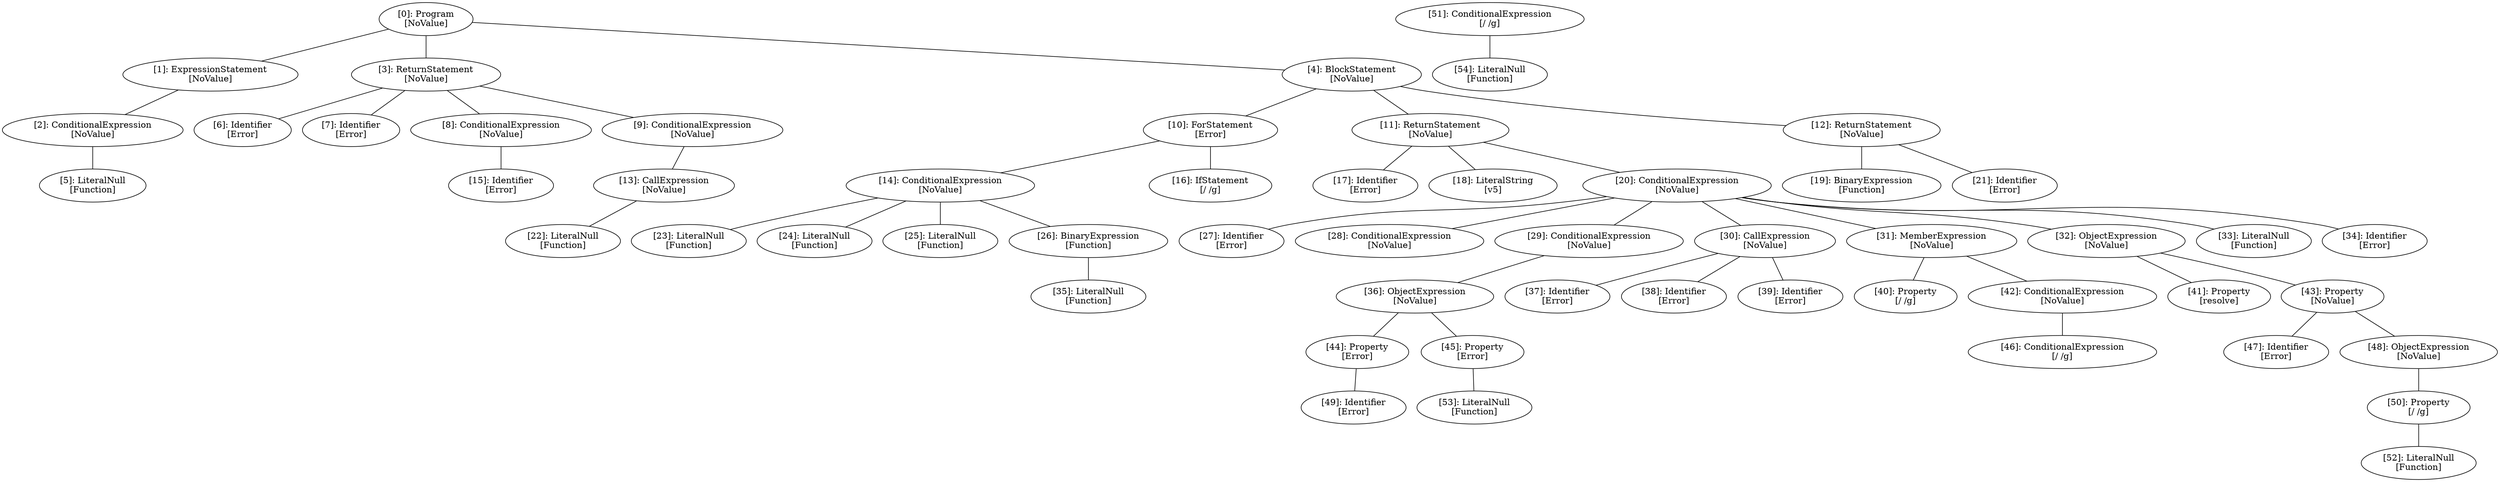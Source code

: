 // Result
graph {
	0 [label="[0]: Program
[NoValue]"]
	1 [label="[1]: ExpressionStatement
[NoValue]"]
	2 [label="[2]: ConditionalExpression
[NoValue]"]
	3 [label="[3]: ReturnStatement
[NoValue]"]
	4 [label="[4]: BlockStatement
[NoValue]"]
	5 [label="[5]: LiteralNull
[Function]"]
	6 [label="[6]: Identifier
[Error]"]
	7 [label="[7]: Identifier
[Error]"]
	8 [label="[8]: ConditionalExpression
[NoValue]"]
	9 [label="[9]: ConditionalExpression
[NoValue]"]
	10 [label="[10]: ForStatement
[Error]"]
	11 [label="[11]: ReturnStatement
[NoValue]"]
	12 [label="[12]: ReturnStatement
[NoValue]"]
	13 [label="[13]: CallExpression
[NoValue]"]
	14 [label="[14]: ConditionalExpression
[NoValue]"]
	15 [label="[15]: Identifier
[Error]"]
	16 [label="[16]: IfStatement
[/ /g]"]
	17 [label="[17]: Identifier
[Error]"]
	18 [label="[18]: LiteralString
[v5]"]
	19 [label="[19]: BinaryExpression
[Function]"]
	20 [label="[20]: ConditionalExpression
[NoValue]"]
	21 [label="[21]: Identifier
[Error]"]
	22 [label="[22]: LiteralNull
[Function]"]
	23 [label="[23]: LiteralNull
[Function]"]
	24 [label="[24]: LiteralNull
[Function]"]
	25 [label="[25]: LiteralNull
[Function]"]
	26 [label="[26]: BinaryExpression
[Function]"]
	27 [label="[27]: Identifier
[Error]"]
	28 [label="[28]: ConditionalExpression
[NoValue]"]
	29 [label="[29]: ConditionalExpression
[NoValue]"]
	30 [label="[30]: CallExpression
[NoValue]"]
	31 [label="[31]: MemberExpression
[NoValue]"]
	32 [label="[32]: ObjectExpression
[NoValue]"]
	33 [label="[33]: LiteralNull
[Function]"]
	34 [label="[34]: Identifier
[Error]"]
	35 [label="[35]: LiteralNull
[Function]"]
	36 [label="[36]: ObjectExpression
[NoValue]"]
	37 [label="[37]: Identifier
[Error]"]
	38 [label="[38]: Identifier
[Error]"]
	39 [label="[39]: Identifier
[Error]"]
	40 [label="[40]: Property
[/ /g]"]
	41 [label="[41]: Property
[resolve]"]
	42 [label="[42]: ConditionalExpression
[NoValue]"]
	43 [label="[43]: Property
[NoValue]"]
	44 [label="[44]: Property
[Error]"]
	45 [label="[45]: Property
[Error]"]
	46 [label="[46]: ConditionalExpression
[/ /g]"]
	47 [label="[47]: Identifier
[Error]"]
	48 [label="[48]: ObjectExpression
[NoValue]"]
	49 [label="[49]: Identifier
[Error]"]
	50 [label="[50]: Property
[/ /g]"]
	51 [label="[51]: ConditionalExpression
[/ /g]"]
	52 [label="[52]: LiteralNull
[Function]"]
	53 [label="[53]: LiteralNull
[Function]"]
	54 [label="[54]: LiteralNull
[Function]"]
	0 -- 1
	0 -- 3
	0 -- 4
	1 -- 2
	2 -- 5
	3 -- 6
	3 -- 7
	3 -- 8
	3 -- 9
	4 -- 10
	4 -- 11
	4 -- 12
	8 -- 15
	9 -- 13
	10 -- 14
	10 -- 16
	11 -- 17
	11 -- 18
	11 -- 20
	12 -- 19
	12 -- 21
	13 -- 22
	14 -- 23
	14 -- 24
	14 -- 25
	14 -- 26
	20 -- 27
	20 -- 28
	20 -- 29
	20 -- 30
	20 -- 31
	20 -- 32
	20 -- 33
	20 -- 34
	26 -- 35
	29 -- 36
	30 -- 37
	30 -- 38
	30 -- 39
	31 -- 40
	31 -- 42
	32 -- 41
	32 -- 43
	36 -- 44
	36 -- 45
	42 -- 46
	43 -- 47
	43 -- 48
	44 -- 49
	45 -- 53
	48 -- 50
	50 -- 52
	51 -- 54
}

